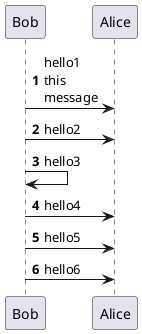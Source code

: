 {
  "sha1": "8adxzlo8rnc6g045biq4h4pyirh9i9q",
  "insertion": {
    "when": "2024-05-30T20:48:21.374Z",
    "user": "plantuml@gmail.com"
  }
}
@startuml
autonumber

Bob -> Alice : hello1\nthis\nmessage
Bob -> Alice : hello2
Bob -> Bob : hello3
Bob -> Alice : hello4
Bob -> Alice : hello5
Bob -> Alice : hello6

@enduml
